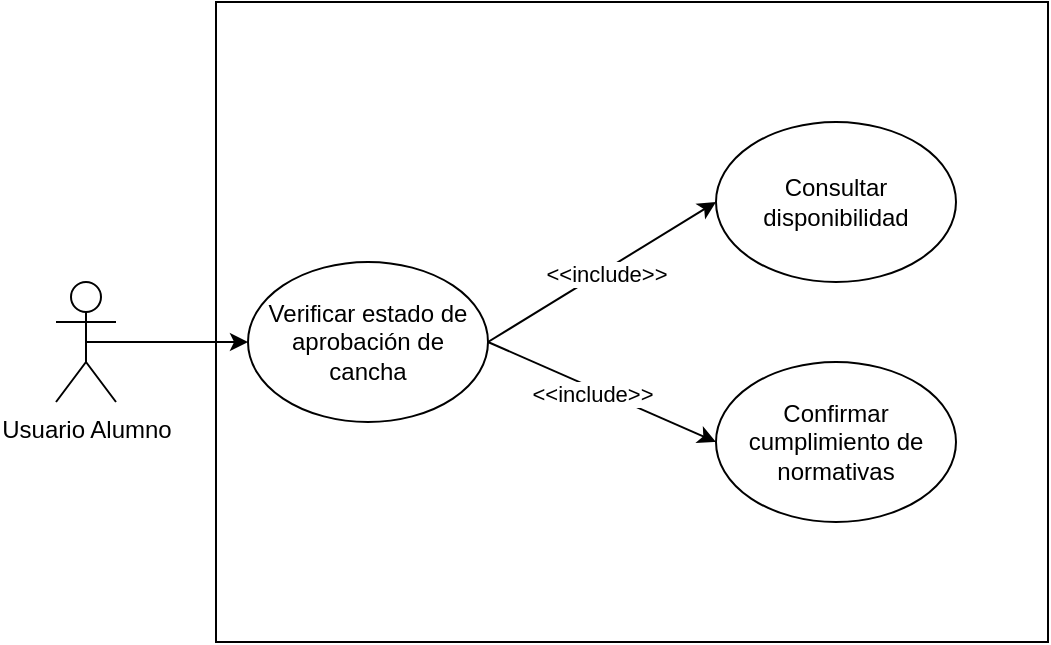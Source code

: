 <mxfile version="24.7.10">
  <diagram name="Página-1" id="BSL5QBLdS7DgaQ8sgR_s">
    <mxGraphModel grid="1" page="1" gridSize="10" guides="1" tooltips="1" connect="1" arrows="1" fold="1" pageScale="1" pageWidth="827" pageHeight="1169" math="0" shadow="0">
      <root>
        <mxCell id="0" />
        <mxCell id="1" parent="0" />
        <mxCell id="VlWkXpU5mb5C6SGUx2Bx-2" value="" style="rounded=0;whiteSpace=wrap;html=1;" vertex="1" parent="1">
          <mxGeometry x="190" y="170" width="416" height="320" as="geometry" />
        </mxCell>
        <mxCell id="VlWkXpU5mb5C6SGUx2Bx-4" style="edgeStyle=orthogonalEdgeStyle;rounded=0;orthogonalLoop=1;jettySize=auto;html=1;exitX=0.5;exitY=0.5;exitDx=0;exitDy=0;exitPerimeter=0;entryX=0;entryY=0.5;entryDx=0;entryDy=0;" edge="1" parent="1" source="VlWkXpU5mb5C6SGUx2Bx-1" target="VlWkXpU5mb5C6SGUx2Bx-3">
          <mxGeometry relative="1" as="geometry" />
        </mxCell>
        <mxCell id="VlWkXpU5mb5C6SGUx2Bx-1" value="Usuario Alumno" style="shape=umlActor;verticalLabelPosition=bottom;verticalAlign=top;html=1;outlineConnect=0;" vertex="1" parent="1">
          <mxGeometry x="110" y="310" width="30" height="60" as="geometry" />
        </mxCell>
        <mxCell id="VlWkXpU5mb5C6SGUx2Bx-7" style="edgeStyle=none;rounded=0;orthogonalLoop=1;jettySize=auto;html=1;exitX=1;exitY=0.5;exitDx=0;exitDy=0;entryX=0;entryY=0.5;entryDx=0;entryDy=0;" edge="1" parent="1" source="VlWkXpU5mb5C6SGUx2Bx-3" target="VlWkXpU5mb5C6SGUx2Bx-5">
          <mxGeometry relative="1" as="geometry" />
        </mxCell>
        <mxCell id="VlWkXpU5mb5C6SGUx2Bx-9" value="&amp;lt;&amp;lt;include&amp;gt;&amp;gt;" style="edgeLabel;html=1;align=center;verticalAlign=middle;resizable=0;points=[];" connectable="0" vertex="1" parent="VlWkXpU5mb5C6SGUx2Bx-7">
          <mxGeometry x="0.013" y="-1" relative="1" as="geometry">
            <mxPoint as="offset" />
          </mxGeometry>
        </mxCell>
        <mxCell id="VlWkXpU5mb5C6SGUx2Bx-8" style="edgeStyle=none;rounded=0;orthogonalLoop=1;jettySize=auto;html=1;exitX=1;exitY=0.5;exitDx=0;exitDy=0;entryX=0;entryY=0.5;entryDx=0;entryDy=0;" edge="1" parent="1" source="VlWkXpU5mb5C6SGUx2Bx-3" target="VlWkXpU5mb5C6SGUx2Bx-6">
          <mxGeometry relative="1" as="geometry" />
        </mxCell>
        <mxCell id="VlWkXpU5mb5C6SGUx2Bx-10" value="&amp;lt;&amp;lt;include&amp;gt;&amp;gt;" style="edgeLabel;html=1;align=center;verticalAlign=middle;resizable=0;points=[];" connectable="0" vertex="1" parent="VlWkXpU5mb5C6SGUx2Bx-8">
          <mxGeometry x="-0.067" y="-3" relative="1" as="geometry">
            <mxPoint as="offset" />
          </mxGeometry>
        </mxCell>
        <mxCell id="VlWkXpU5mb5C6SGUx2Bx-3" value="Verificar estado de aprobación de cancha" style="ellipse;whiteSpace=wrap;html=1;" vertex="1" parent="1">
          <mxGeometry x="206" y="300" width="120" height="80" as="geometry" />
        </mxCell>
        <mxCell id="VlWkXpU5mb5C6SGUx2Bx-5" value="Consultar disponibilidad" style="ellipse;whiteSpace=wrap;html=1;" vertex="1" parent="1">
          <mxGeometry x="440" y="230" width="120" height="80" as="geometry" />
        </mxCell>
        <mxCell id="VlWkXpU5mb5C6SGUx2Bx-6" value="Confirmar cumplimiento de normativas" style="ellipse;whiteSpace=wrap;html=1;" vertex="1" parent="1">
          <mxGeometry x="440" y="350" width="120" height="80" as="geometry" />
        </mxCell>
      </root>
    </mxGraphModel>
  </diagram>
</mxfile>
